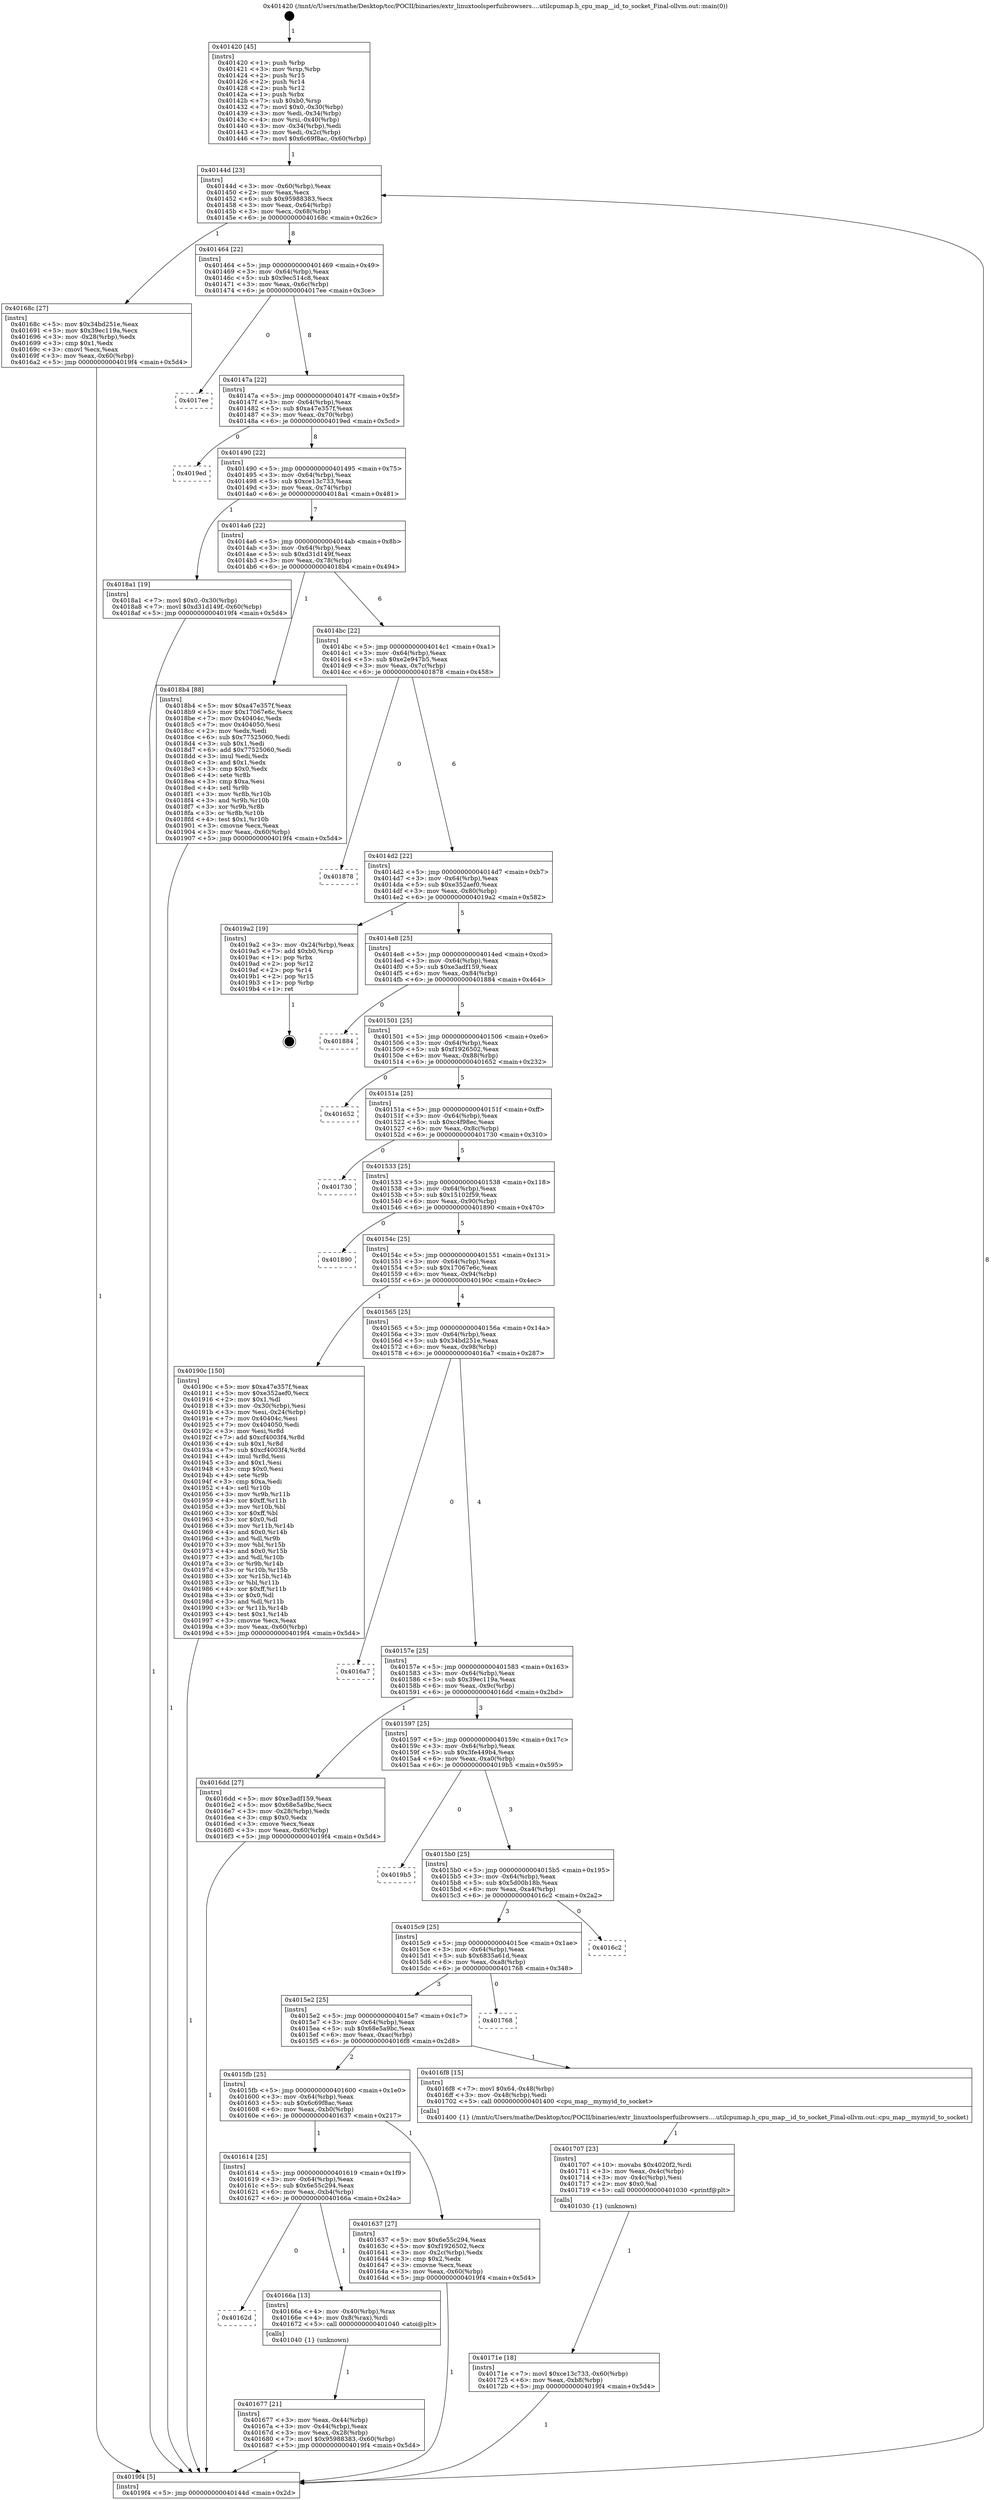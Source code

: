 digraph "0x401420" {
  label = "0x401420 (/mnt/c/Users/mathe/Desktop/tcc/POCII/binaries/extr_linuxtoolsperfuibrowsers....utilcpumap.h_cpu_map__id_to_socket_Final-ollvm.out::main(0))"
  labelloc = "t"
  node[shape=record]

  Entry [label="",width=0.3,height=0.3,shape=circle,fillcolor=black,style=filled]
  "0x40144d" [label="{
     0x40144d [23]\l
     | [instrs]\l
     &nbsp;&nbsp;0x40144d \<+3\>: mov -0x60(%rbp),%eax\l
     &nbsp;&nbsp;0x401450 \<+2\>: mov %eax,%ecx\l
     &nbsp;&nbsp;0x401452 \<+6\>: sub $0x95988383,%ecx\l
     &nbsp;&nbsp;0x401458 \<+3\>: mov %eax,-0x64(%rbp)\l
     &nbsp;&nbsp;0x40145b \<+3\>: mov %ecx,-0x68(%rbp)\l
     &nbsp;&nbsp;0x40145e \<+6\>: je 000000000040168c \<main+0x26c\>\l
  }"]
  "0x40168c" [label="{
     0x40168c [27]\l
     | [instrs]\l
     &nbsp;&nbsp;0x40168c \<+5\>: mov $0x34bd251e,%eax\l
     &nbsp;&nbsp;0x401691 \<+5\>: mov $0x39ec119a,%ecx\l
     &nbsp;&nbsp;0x401696 \<+3\>: mov -0x28(%rbp),%edx\l
     &nbsp;&nbsp;0x401699 \<+3\>: cmp $0x1,%edx\l
     &nbsp;&nbsp;0x40169c \<+3\>: cmovl %ecx,%eax\l
     &nbsp;&nbsp;0x40169f \<+3\>: mov %eax,-0x60(%rbp)\l
     &nbsp;&nbsp;0x4016a2 \<+5\>: jmp 00000000004019f4 \<main+0x5d4\>\l
  }"]
  "0x401464" [label="{
     0x401464 [22]\l
     | [instrs]\l
     &nbsp;&nbsp;0x401464 \<+5\>: jmp 0000000000401469 \<main+0x49\>\l
     &nbsp;&nbsp;0x401469 \<+3\>: mov -0x64(%rbp),%eax\l
     &nbsp;&nbsp;0x40146c \<+5\>: sub $0x9ec514c8,%eax\l
     &nbsp;&nbsp;0x401471 \<+3\>: mov %eax,-0x6c(%rbp)\l
     &nbsp;&nbsp;0x401474 \<+6\>: je 00000000004017ee \<main+0x3ce\>\l
  }"]
  Exit [label="",width=0.3,height=0.3,shape=circle,fillcolor=black,style=filled,peripheries=2]
  "0x4017ee" [label="{
     0x4017ee\l
  }", style=dashed]
  "0x40147a" [label="{
     0x40147a [22]\l
     | [instrs]\l
     &nbsp;&nbsp;0x40147a \<+5\>: jmp 000000000040147f \<main+0x5f\>\l
     &nbsp;&nbsp;0x40147f \<+3\>: mov -0x64(%rbp),%eax\l
     &nbsp;&nbsp;0x401482 \<+5\>: sub $0xa47e357f,%eax\l
     &nbsp;&nbsp;0x401487 \<+3\>: mov %eax,-0x70(%rbp)\l
     &nbsp;&nbsp;0x40148a \<+6\>: je 00000000004019ed \<main+0x5cd\>\l
  }"]
  "0x40171e" [label="{
     0x40171e [18]\l
     | [instrs]\l
     &nbsp;&nbsp;0x40171e \<+7\>: movl $0xce13c733,-0x60(%rbp)\l
     &nbsp;&nbsp;0x401725 \<+6\>: mov %eax,-0xb8(%rbp)\l
     &nbsp;&nbsp;0x40172b \<+5\>: jmp 00000000004019f4 \<main+0x5d4\>\l
  }"]
  "0x4019ed" [label="{
     0x4019ed\l
  }", style=dashed]
  "0x401490" [label="{
     0x401490 [22]\l
     | [instrs]\l
     &nbsp;&nbsp;0x401490 \<+5\>: jmp 0000000000401495 \<main+0x75\>\l
     &nbsp;&nbsp;0x401495 \<+3\>: mov -0x64(%rbp),%eax\l
     &nbsp;&nbsp;0x401498 \<+5\>: sub $0xce13c733,%eax\l
     &nbsp;&nbsp;0x40149d \<+3\>: mov %eax,-0x74(%rbp)\l
     &nbsp;&nbsp;0x4014a0 \<+6\>: je 00000000004018a1 \<main+0x481\>\l
  }"]
  "0x401707" [label="{
     0x401707 [23]\l
     | [instrs]\l
     &nbsp;&nbsp;0x401707 \<+10\>: movabs $0x4020f2,%rdi\l
     &nbsp;&nbsp;0x401711 \<+3\>: mov %eax,-0x4c(%rbp)\l
     &nbsp;&nbsp;0x401714 \<+3\>: mov -0x4c(%rbp),%esi\l
     &nbsp;&nbsp;0x401717 \<+2\>: mov $0x0,%al\l
     &nbsp;&nbsp;0x401719 \<+5\>: call 0000000000401030 \<printf@plt\>\l
     | [calls]\l
     &nbsp;&nbsp;0x401030 \{1\} (unknown)\l
  }"]
  "0x4018a1" [label="{
     0x4018a1 [19]\l
     | [instrs]\l
     &nbsp;&nbsp;0x4018a1 \<+7\>: movl $0x0,-0x30(%rbp)\l
     &nbsp;&nbsp;0x4018a8 \<+7\>: movl $0xd31d149f,-0x60(%rbp)\l
     &nbsp;&nbsp;0x4018af \<+5\>: jmp 00000000004019f4 \<main+0x5d4\>\l
  }"]
  "0x4014a6" [label="{
     0x4014a6 [22]\l
     | [instrs]\l
     &nbsp;&nbsp;0x4014a6 \<+5\>: jmp 00000000004014ab \<main+0x8b\>\l
     &nbsp;&nbsp;0x4014ab \<+3\>: mov -0x64(%rbp),%eax\l
     &nbsp;&nbsp;0x4014ae \<+5\>: sub $0xd31d149f,%eax\l
     &nbsp;&nbsp;0x4014b3 \<+3\>: mov %eax,-0x78(%rbp)\l
     &nbsp;&nbsp;0x4014b6 \<+6\>: je 00000000004018b4 \<main+0x494\>\l
  }"]
  "0x401677" [label="{
     0x401677 [21]\l
     | [instrs]\l
     &nbsp;&nbsp;0x401677 \<+3\>: mov %eax,-0x44(%rbp)\l
     &nbsp;&nbsp;0x40167a \<+3\>: mov -0x44(%rbp),%eax\l
     &nbsp;&nbsp;0x40167d \<+3\>: mov %eax,-0x28(%rbp)\l
     &nbsp;&nbsp;0x401680 \<+7\>: movl $0x95988383,-0x60(%rbp)\l
     &nbsp;&nbsp;0x401687 \<+5\>: jmp 00000000004019f4 \<main+0x5d4\>\l
  }"]
  "0x4018b4" [label="{
     0x4018b4 [88]\l
     | [instrs]\l
     &nbsp;&nbsp;0x4018b4 \<+5\>: mov $0xa47e357f,%eax\l
     &nbsp;&nbsp;0x4018b9 \<+5\>: mov $0x17067e6c,%ecx\l
     &nbsp;&nbsp;0x4018be \<+7\>: mov 0x40404c,%edx\l
     &nbsp;&nbsp;0x4018c5 \<+7\>: mov 0x404050,%esi\l
     &nbsp;&nbsp;0x4018cc \<+2\>: mov %edx,%edi\l
     &nbsp;&nbsp;0x4018ce \<+6\>: sub $0x77525060,%edi\l
     &nbsp;&nbsp;0x4018d4 \<+3\>: sub $0x1,%edi\l
     &nbsp;&nbsp;0x4018d7 \<+6\>: add $0x77525060,%edi\l
     &nbsp;&nbsp;0x4018dd \<+3\>: imul %edi,%edx\l
     &nbsp;&nbsp;0x4018e0 \<+3\>: and $0x1,%edx\l
     &nbsp;&nbsp;0x4018e3 \<+3\>: cmp $0x0,%edx\l
     &nbsp;&nbsp;0x4018e6 \<+4\>: sete %r8b\l
     &nbsp;&nbsp;0x4018ea \<+3\>: cmp $0xa,%esi\l
     &nbsp;&nbsp;0x4018ed \<+4\>: setl %r9b\l
     &nbsp;&nbsp;0x4018f1 \<+3\>: mov %r8b,%r10b\l
     &nbsp;&nbsp;0x4018f4 \<+3\>: and %r9b,%r10b\l
     &nbsp;&nbsp;0x4018f7 \<+3\>: xor %r9b,%r8b\l
     &nbsp;&nbsp;0x4018fa \<+3\>: or %r8b,%r10b\l
     &nbsp;&nbsp;0x4018fd \<+4\>: test $0x1,%r10b\l
     &nbsp;&nbsp;0x401901 \<+3\>: cmovne %ecx,%eax\l
     &nbsp;&nbsp;0x401904 \<+3\>: mov %eax,-0x60(%rbp)\l
     &nbsp;&nbsp;0x401907 \<+5\>: jmp 00000000004019f4 \<main+0x5d4\>\l
  }"]
  "0x4014bc" [label="{
     0x4014bc [22]\l
     | [instrs]\l
     &nbsp;&nbsp;0x4014bc \<+5\>: jmp 00000000004014c1 \<main+0xa1\>\l
     &nbsp;&nbsp;0x4014c1 \<+3\>: mov -0x64(%rbp),%eax\l
     &nbsp;&nbsp;0x4014c4 \<+5\>: sub $0xe2e947b5,%eax\l
     &nbsp;&nbsp;0x4014c9 \<+3\>: mov %eax,-0x7c(%rbp)\l
     &nbsp;&nbsp;0x4014cc \<+6\>: je 0000000000401878 \<main+0x458\>\l
  }"]
  "0x40162d" [label="{
     0x40162d\l
  }", style=dashed]
  "0x401878" [label="{
     0x401878\l
  }", style=dashed]
  "0x4014d2" [label="{
     0x4014d2 [22]\l
     | [instrs]\l
     &nbsp;&nbsp;0x4014d2 \<+5\>: jmp 00000000004014d7 \<main+0xb7\>\l
     &nbsp;&nbsp;0x4014d7 \<+3\>: mov -0x64(%rbp),%eax\l
     &nbsp;&nbsp;0x4014da \<+5\>: sub $0xe352aef0,%eax\l
     &nbsp;&nbsp;0x4014df \<+3\>: mov %eax,-0x80(%rbp)\l
     &nbsp;&nbsp;0x4014e2 \<+6\>: je 00000000004019a2 \<main+0x582\>\l
  }"]
  "0x40166a" [label="{
     0x40166a [13]\l
     | [instrs]\l
     &nbsp;&nbsp;0x40166a \<+4\>: mov -0x40(%rbp),%rax\l
     &nbsp;&nbsp;0x40166e \<+4\>: mov 0x8(%rax),%rdi\l
     &nbsp;&nbsp;0x401672 \<+5\>: call 0000000000401040 \<atoi@plt\>\l
     | [calls]\l
     &nbsp;&nbsp;0x401040 \{1\} (unknown)\l
  }"]
  "0x4019a2" [label="{
     0x4019a2 [19]\l
     | [instrs]\l
     &nbsp;&nbsp;0x4019a2 \<+3\>: mov -0x24(%rbp),%eax\l
     &nbsp;&nbsp;0x4019a5 \<+7\>: add $0xb0,%rsp\l
     &nbsp;&nbsp;0x4019ac \<+1\>: pop %rbx\l
     &nbsp;&nbsp;0x4019ad \<+2\>: pop %r12\l
     &nbsp;&nbsp;0x4019af \<+2\>: pop %r14\l
     &nbsp;&nbsp;0x4019b1 \<+2\>: pop %r15\l
     &nbsp;&nbsp;0x4019b3 \<+1\>: pop %rbp\l
     &nbsp;&nbsp;0x4019b4 \<+1\>: ret\l
  }"]
  "0x4014e8" [label="{
     0x4014e8 [25]\l
     | [instrs]\l
     &nbsp;&nbsp;0x4014e8 \<+5\>: jmp 00000000004014ed \<main+0xcd\>\l
     &nbsp;&nbsp;0x4014ed \<+3\>: mov -0x64(%rbp),%eax\l
     &nbsp;&nbsp;0x4014f0 \<+5\>: sub $0xe3adf159,%eax\l
     &nbsp;&nbsp;0x4014f5 \<+6\>: mov %eax,-0x84(%rbp)\l
     &nbsp;&nbsp;0x4014fb \<+6\>: je 0000000000401884 \<main+0x464\>\l
  }"]
  "0x401420" [label="{
     0x401420 [45]\l
     | [instrs]\l
     &nbsp;&nbsp;0x401420 \<+1\>: push %rbp\l
     &nbsp;&nbsp;0x401421 \<+3\>: mov %rsp,%rbp\l
     &nbsp;&nbsp;0x401424 \<+2\>: push %r15\l
     &nbsp;&nbsp;0x401426 \<+2\>: push %r14\l
     &nbsp;&nbsp;0x401428 \<+2\>: push %r12\l
     &nbsp;&nbsp;0x40142a \<+1\>: push %rbx\l
     &nbsp;&nbsp;0x40142b \<+7\>: sub $0xb0,%rsp\l
     &nbsp;&nbsp;0x401432 \<+7\>: movl $0x0,-0x30(%rbp)\l
     &nbsp;&nbsp;0x401439 \<+3\>: mov %edi,-0x34(%rbp)\l
     &nbsp;&nbsp;0x40143c \<+4\>: mov %rsi,-0x40(%rbp)\l
     &nbsp;&nbsp;0x401440 \<+3\>: mov -0x34(%rbp),%edi\l
     &nbsp;&nbsp;0x401443 \<+3\>: mov %edi,-0x2c(%rbp)\l
     &nbsp;&nbsp;0x401446 \<+7\>: movl $0x6c69f8ac,-0x60(%rbp)\l
  }"]
  "0x401884" [label="{
     0x401884\l
  }", style=dashed]
  "0x401501" [label="{
     0x401501 [25]\l
     | [instrs]\l
     &nbsp;&nbsp;0x401501 \<+5\>: jmp 0000000000401506 \<main+0xe6\>\l
     &nbsp;&nbsp;0x401506 \<+3\>: mov -0x64(%rbp),%eax\l
     &nbsp;&nbsp;0x401509 \<+5\>: sub $0xf1926502,%eax\l
     &nbsp;&nbsp;0x40150e \<+6\>: mov %eax,-0x88(%rbp)\l
     &nbsp;&nbsp;0x401514 \<+6\>: je 0000000000401652 \<main+0x232\>\l
  }"]
  "0x4019f4" [label="{
     0x4019f4 [5]\l
     | [instrs]\l
     &nbsp;&nbsp;0x4019f4 \<+5\>: jmp 000000000040144d \<main+0x2d\>\l
  }"]
  "0x401652" [label="{
     0x401652\l
  }", style=dashed]
  "0x40151a" [label="{
     0x40151a [25]\l
     | [instrs]\l
     &nbsp;&nbsp;0x40151a \<+5\>: jmp 000000000040151f \<main+0xff\>\l
     &nbsp;&nbsp;0x40151f \<+3\>: mov -0x64(%rbp),%eax\l
     &nbsp;&nbsp;0x401522 \<+5\>: sub $0xc4f98ec,%eax\l
     &nbsp;&nbsp;0x401527 \<+6\>: mov %eax,-0x8c(%rbp)\l
     &nbsp;&nbsp;0x40152d \<+6\>: je 0000000000401730 \<main+0x310\>\l
  }"]
  "0x401614" [label="{
     0x401614 [25]\l
     | [instrs]\l
     &nbsp;&nbsp;0x401614 \<+5\>: jmp 0000000000401619 \<main+0x1f9\>\l
     &nbsp;&nbsp;0x401619 \<+3\>: mov -0x64(%rbp),%eax\l
     &nbsp;&nbsp;0x40161c \<+5\>: sub $0x6e55c294,%eax\l
     &nbsp;&nbsp;0x401621 \<+6\>: mov %eax,-0xb4(%rbp)\l
     &nbsp;&nbsp;0x401627 \<+6\>: je 000000000040166a \<main+0x24a\>\l
  }"]
  "0x401730" [label="{
     0x401730\l
  }", style=dashed]
  "0x401533" [label="{
     0x401533 [25]\l
     | [instrs]\l
     &nbsp;&nbsp;0x401533 \<+5\>: jmp 0000000000401538 \<main+0x118\>\l
     &nbsp;&nbsp;0x401538 \<+3\>: mov -0x64(%rbp),%eax\l
     &nbsp;&nbsp;0x40153b \<+5\>: sub $0x15102f59,%eax\l
     &nbsp;&nbsp;0x401540 \<+6\>: mov %eax,-0x90(%rbp)\l
     &nbsp;&nbsp;0x401546 \<+6\>: je 0000000000401890 \<main+0x470\>\l
  }"]
  "0x401637" [label="{
     0x401637 [27]\l
     | [instrs]\l
     &nbsp;&nbsp;0x401637 \<+5\>: mov $0x6e55c294,%eax\l
     &nbsp;&nbsp;0x40163c \<+5\>: mov $0xf1926502,%ecx\l
     &nbsp;&nbsp;0x401641 \<+3\>: mov -0x2c(%rbp),%edx\l
     &nbsp;&nbsp;0x401644 \<+3\>: cmp $0x2,%edx\l
     &nbsp;&nbsp;0x401647 \<+3\>: cmovne %ecx,%eax\l
     &nbsp;&nbsp;0x40164a \<+3\>: mov %eax,-0x60(%rbp)\l
     &nbsp;&nbsp;0x40164d \<+5\>: jmp 00000000004019f4 \<main+0x5d4\>\l
  }"]
  "0x401890" [label="{
     0x401890\l
  }", style=dashed]
  "0x40154c" [label="{
     0x40154c [25]\l
     | [instrs]\l
     &nbsp;&nbsp;0x40154c \<+5\>: jmp 0000000000401551 \<main+0x131\>\l
     &nbsp;&nbsp;0x401551 \<+3\>: mov -0x64(%rbp),%eax\l
     &nbsp;&nbsp;0x401554 \<+5\>: sub $0x17067e6c,%eax\l
     &nbsp;&nbsp;0x401559 \<+6\>: mov %eax,-0x94(%rbp)\l
     &nbsp;&nbsp;0x40155f \<+6\>: je 000000000040190c \<main+0x4ec\>\l
  }"]
  "0x4015fb" [label="{
     0x4015fb [25]\l
     | [instrs]\l
     &nbsp;&nbsp;0x4015fb \<+5\>: jmp 0000000000401600 \<main+0x1e0\>\l
     &nbsp;&nbsp;0x401600 \<+3\>: mov -0x64(%rbp),%eax\l
     &nbsp;&nbsp;0x401603 \<+5\>: sub $0x6c69f8ac,%eax\l
     &nbsp;&nbsp;0x401608 \<+6\>: mov %eax,-0xb0(%rbp)\l
     &nbsp;&nbsp;0x40160e \<+6\>: je 0000000000401637 \<main+0x217\>\l
  }"]
  "0x40190c" [label="{
     0x40190c [150]\l
     | [instrs]\l
     &nbsp;&nbsp;0x40190c \<+5\>: mov $0xa47e357f,%eax\l
     &nbsp;&nbsp;0x401911 \<+5\>: mov $0xe352aef0,%ecx\l
     &nbsp;&nbsp;0x401916 \<+2\>: mov $0x1,%dl\l
     &nbsp;&nbsp;0x401918 \<+3\>: mov -0x30(%rbp),%esi\l
     &nbsp;&nbsp;0x40191b \<+3\>: mov %esi,-0x24(%rbp)\l
     &nbsp;&nbsp;0x40191e \<+7\>: mov 0x40404c,%esi\l
     &nbsp;&nbsp;0x401925 \<+7\>: mov 0x404050,%edi\l
     &nbsp;&nbsp;0x40192c \<+3\>: mov %esi,%r8d\l
     &nbsp;&nbsp;0x40192f \<+7\>: add $0xcf4003f4,%r8d\l
     &nbsp;&nbsp;0x401936 \<+4\>: sub $0x1,%r8d\l
     &nbsp;&nbsp;0x40193a \<+7\>: sub $0xcf4003f4,%r8d\l
     &nbsp;&nbsp;0x401941 \<+4\>: imul %r8d,%esi\l
     &nbsp;&nbsp;0x401945 \<+3\>: and $0x1,%esi\l
     &nbsp;&nbsp;0x401948 \<+3\>: cmp $0x0,%esi\l
     &nbsp;&nbsp;0x40194b \<+4\>: sete %r9b\l
     &nbsp;&nbsp;0x40194f \<+3\>: cmp $0xa,%edi\l
     &nbsp;&nbsp;0x401952 \<+4\>: setl %r10b\l
     &nbsp;&nbsp;0x401956 \<+3\>: mov %r9b,%r11b\l
     &nbsp;&nbsp;0x401959 \<+4\>: xor $0xff,%r11b\l
     &nbsp;&nbsp;0x40195d \<+3\>: mov %r10b,%bl\l
     &nbsp;&nbsp;0x401960 \<+3\>: xor $0xff,%bl\l
     &nbsp;&nbsp;0x401963 \<+3\>: xor $0x0,%dl\l
     &nbsp;&nbsp;0x401966 \<+3\>: mov %r11b,%r14b\l
     &nbsp;&nbsp;0x401969 \<+4\>: and $0x0,%r14b\l
     &nbsp;&nbsp;0x40196d \<+3\>: and %dl,%r9b\l
     &nbsp;&nbsp;0x401970 \<+3\>: mov %bl,%r15b\l
     &nbsp;&nbsp;0x401973 \<+4\>: and $0x0,%r15b\l
     &nbsp;&nbsp;0x401977 \<+3\>: and %dl,%r10b\l
     &nbsp;&nbsp;0x40197a \<+3\>: or %r9b,%r14b\l
     &nbsp;&nbsp;0x40197d \<+3\>: or %r10b,%r15b\l
     &nbsp;&nbsp;0x401980 \<+3\>: xor %r15b,%r14b\l
     &nbsp;&nbsp;0x401983 \<+3\>: or %bl,%r11b\l
     &nbsp;&nbsp;0x401986 \<+4\>: xor $0xff,%r11b\l
     &nbsp;&nbsp;0x40198a \<+3\>: or $0x0,%dl\l
     &nbsp;&nbsp;0x40198d \<+3\>: and %dl,%r11b\l
     &nbsp;&nbsp;0x401990 \<+3\>: or %r11b,%r14b\l
     &nbsp;&nbsp;0x401993 \<+4\>: test $0x1,%r14b\l
     &nbsp;&nbsp;0x401997 \<+3\>: cmovne %ecx,%eax\l
     &nbsp;&nbsp;0x40199a \<+3\>: mov %eax,-0x60(%rbp)\l
     &nbsp;&nbsp;0x40199d \<+5\>: jmp 00000000004019f4 \<main+0x5d4\>\l
  }"]
  "0x401565" [label="{
     0x401565 [25]\l
     | [instrs]\l
     &nbsp;&nbsp;0x401565 \<+5\>: jmp 000000000040156a \<main+0x14a\>\l
     &nbsp;&nbsp;0x40156a \<+3\>: mov -0x64(%rbp),%eax\l
     &nbsp;&nbsp;0x40156d \<+5\>: sub $0x34bd251e,%eax\l
     &nbsp;&nbsp;0x401572 \<+6\>: mov %eax,-0x98(%rbp)\l
     &nbsp;&nbsp;0x401578 \<+6\>: je 00000000004016a7 \<main+0x287\>\l
  }"]
  "0x4016f8" [label="{
     0x4016f8 [15]\l
     | [instrs]\l
     &nbsp;&nbsp;0x4016f8 \<+7\>: movl $0x64,-0x48(%rbp)\l
     &nbsp;&nbsp;0x4016ff \<+3\>: mov -0x48(%rbp),%edi\l
     &nbsp;&nbsp;0x401702 \<+5\>: call 0000000000401400 \<cpu_map__mymyid_to_socket\>\l
     | [calls]\l
     &nbsp;&nbsp;0x401400 \{1\} (/mnt/c/Users/mathe/Desktop/tcc/POCII/binaries/extr_linuxtoolsperfuibrowsers....utilcpumap.h_cpu_map__id_to_socket_Final-ollvm.out::cpu_map__mymyid_to_socket)\l
  }"]
  "0x4016a7" [label="{
     0x4016a7\l
  }", style=dashed]
  "0x40157e" [label="{
     0x40157e [25]\l
     | [instrs]\l
     &nbsp;&nbsp;0x40157e \<+5\>: jmp 0000000000401583 \<main+0x163\>\l
     &nbsp;&nbsp;0x401583 \<+3\>: mov -0x64(%rbp),%eax\l
     &nbsp;&nbsp;0x401586 \<+5\>: sub $0x39ec119a,%eax\l
     &nbsp;&nbsp;0x40158b \<+6\>: mov %eax,-0x9c(%rbp)\l
     &nbsp;&nbsp;0x401591 \<+6\>: je 00000000004016dd \<main+0x2bd\>\l
  }"]
  "0x4015e2" [label="{
     0x4015e2 [25]\l
     | [instrs]\l
     &nbsp;&nbsp;0x4015e2 \<+5\>: jmp 00000000004015e7 \<main+0x1c7\>\l
     &nbsp;&nbsp;0x4015e7 \<+3\>: mov -0x64(%rbp),%eax\l
     &nbsp;&nbsp;0x4015ea \<+5\>: sub $0x68e5a9bc,%eax\l
     &nbsp;&nbsp;0x4015ef \<+6\>: mov %eax,-0xac(%rbp)\l
     &nbsp;&nbsp;0x4015f5 \<+6\>: je 00000000004016f8 \<main+0x2d8\>\l
  }"]
  "0x4016dd" [label="{
     0x4016dd [27]\l
     | [instrs]\l
     &nbsp;&nbsp;0x4016dd \<+5\>: mov $0xe3adf159,%eax\l
     &nbsp;&nbsp;0x4016e2 \<+5\>: mov $0x68e5a9bc,%ecx\l
     &nbsp;&nbsp;0x4016e7 \<+3\>: mov -0x28(%rbp),%edx\l
     &nbsp;&nbsp;0x4016ea \<+3\>: cmp $0x0,%edx\l
     &nbsp;&nbsp;0x4016ed \<+3\>: cmove %ecx,%eax\l
     &nbsp;&nbsp;0x4016f0 \<+3\>: mov %eax,-0x60(%rbp)\l
     &nbsp;&nbsp;0x4016f3 \<+5\>: jmp 00000000004019f4 \<main+0x5d4\>\l
  }"]
  "0x401597" [label="{
     0x401597 [25]\l
     | [instrs]\l
     &nbsp;&nbsp;0x401597 \<+5\>: jmp 000000000040159c \<main+0x17c\>\l
     &nbsp;&nbsp;0x40159c \<+3\>: mov -0x64(%rbp),%eax\l
     &nbsp;&nbsp;0x40159f \<+5\>: sub $0x3fe449b4,%eax\l
     &nbsp;&nbsp;0x4015a4 \<+6\>: mov %eax,-0xa0(%rbp)\l
     &nbsp;&nbsp;0x4015aa \<+6\>: je 00000000004019b5 \<main+0x595\>\l
  }"]
  "0x401768" [label="{
     0x401768\l
  }", style=dashed]
  "0x4019b5" [label="{
     0x4019b5\l
  }", style=dashed]
  "0x4015b0" [label="{
     0x4015b0 [25]\l
     | [instrs]\l
     &nbsp;&nbsp;0x4015b0 \<+5\>: jmp 00000000004015b5 \<main+0x195\>\l
     &nbsp;&nbsp;0x4015b5 \<+3\>: mov -0x64(%rbp),%eax\l
     &nbsp;&nbsp;0x4015b8 \<+5\>: sub $0x5d00b18b,%eax\l
     &nbsp;&nbsp;0x4015bd \<+6\>: mov %eax,-0xa4(%rbp)\l
     &nbsp;&nbsp;0x4015c3 \<+6\>: je 00000000004016c2 \<main+0x2a2\>\l
  }"]
  "0x4015c9" [label="{
     0x4015c9 [25]\l
     | [instrs]\l
     &nbsp;&nbsp;0x4015c9 \<+5\>: jmp 00000000004015ce \<main+0x1ae\>\l
     &nbsp;&nbsp;0x4015ce \<+3\>: mov -0x64(%rbp),%eax\l
     &nbsp;&nbsp;0x4015d1 \<+5\>: sub $0x6835a61d,%eax\l
     &nbsp;&nbsp;0x4015d6 \<+6\>: mov %eax,-0xa8(%rbp)\l
     &nbsp;&nbsp;0x4015dc \<+6\>: je 0000000000401768 \<main+0x348\>\l
  }"]
  "0x4016c2" [label="{
     0x4016c2\l
  }", style=dashed]
  Entry -> "0x401420" [label=" 1"]
  "0x40144d" -> "0x40168c" [label=" 1"]
  "0x40144d" -> "0x401464" [label=" 8"]
  "0x4019a2" -> Exit [label=" 1"]
  "0x401464" -> "0x4017ee" [label=" 0"]
  "0x401464" -> "0x40147a" [label=" 8"]
  "0x40190c" -> "0x4019f4" [label=" 1"]
  "0x40147a" -> "0x4019ed" [label=" 0"]
  "0x40147a" -> "0x401490" [label=" 8"]
  "0x4018b4" -> "0x4019f4" [label=" 1"]
  "0x401490" -> "0x4018a1" [label=" 1"]
  "0x401490" -> "0x4014a6" [label=" 7"]
  "0x4018a1" -> "0x4019f4" [label=" 1"]
  "0x4014a6" -> "0x4018b4" [label=" 1"]
  "0x4014a6" -> "0x4014bc" [label=" 6"]
  "0x40171e" -> "0x4019f4" [label=" 1"]
  "0x4014bc" -> "0x401878" [label=" 0"]
  "0x4014bc" -> "0x4014d2" [label=" 6"]
  "0x401707" -> "0x40171e" [label=" 1"]
  "0x4014d2" -> "0x4019a2" [label=" 1"]
  "0x4014d2" -> "0x4014e8" [label=" 5"]
  "0x4016f8" -> "0x401707" [label=" 1"]
  "0x4014e8" -> "0x401884" [label=" 0"]
  "0x4014e8" -> "0x401501" [label=" 5"]
  "0x40168c" -> "0x4019f4" [label=" 1"]
  "0x401501" -> "0x401652" [label=" 0"]
  "0x401501" -> "0x40151a" [label=" 5"]
  "0x401677" -> "0x4019f4" [label=" 1"]
  "0x40151a" -> "0x401730" [label=" 0"]
  "0x40151a" -> "0x401533" [label=" 5"]
  "0x40166a" -> "0x401677" [label=" 1"]
  "0x401533" -> "0x401890" [label=" 0"]
  "0x401533" -> "0x40154c" [label=" 5"]
  "0x401614" -> "0x40162d" [label=" 0"]
  "0x40154c" -> "0x40190c" [label=" 1"]
  "0x40154c" -> "0x401565" [label=" 4"]
  "0x4016dd" -> "0x4019f4" [label=" 1"]
  "0x401565" -> "0x4016a7" [label=" 0"]
  "0x401565" -> "0x40157e" [label=" 4"]
  "0x4019f4" -> "0x40144d" [label=" 8"]
  "0x40157e" -> "0x4016dd" [label=" 1"]
  "0x40157e" -> "0x401597" [label=" 3"]
  "0x401637" -> "0x4019f4" [label=" 1"]
  "0x401597" -> "0x4019b5" [label=" 0"]
  "0x401597" -> "0x4015b0" [label=" 3"]
  "0x4015fb" -> "0x401614" [label=" 1"]
  "0x4015b0" -> "0x4016c2" [label=" 0"]
  "0x4015b0" -> "0x4015c9" [label=" 3"]
  "0x4015fb" -> "0x401637" [label=" 1"]
  "0x4015c9" -> "0x401768" [label=" 0"]
  "0x4015c9" -> "0x4015e2" [label=" 3"]
  "0x401420" -> "0x40144d" [label=" 1"]
  "0x4015e2" -> "0x4016f8" [label=" 1"]
  "0x4015e2" -> "0x4015fb" [label=" 2"]
  "0x401614" -> "0x40166a" [label=" 1"]
}
